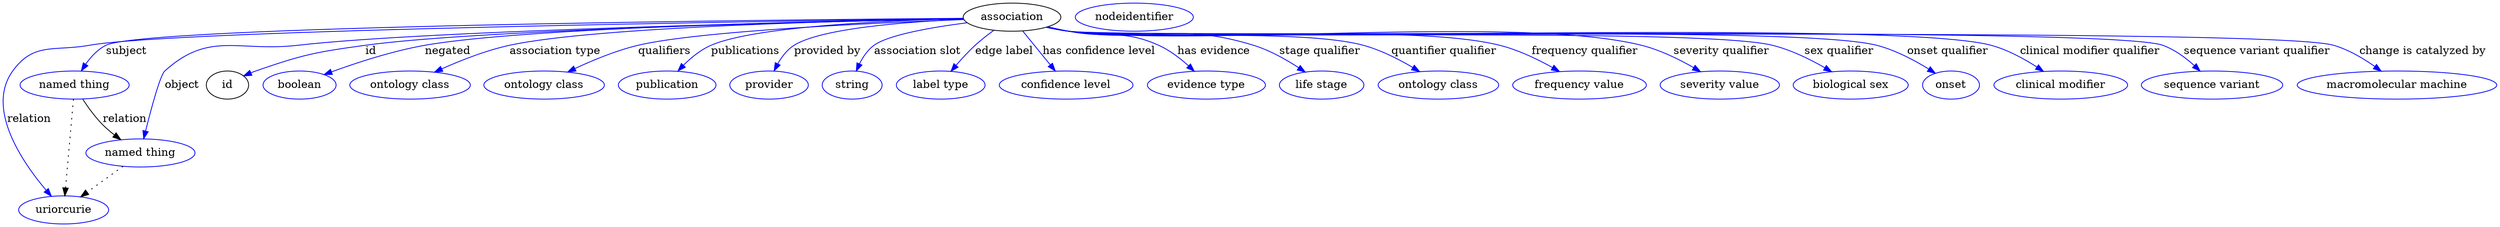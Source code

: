 digraph {
	graph [bb="0,0,2609.3,281"];
	node [label="\N"];
	association	[height=0.5,
		label=association,
		pos="1076.5,263",
		width=1.3723];
	subject	[color=blue,
		height=0.5,
		label="named thing",
		pos="75.529,177",
		width=1.5019];
	association -> subject	[color=blue,
		label=subject,
		lp="132.36,220",
		pos="e,83.332,195.3 1027.1,261.39 835.77,258.88 152.66,248.46 111.87,227 102.17,221.89 94.375,212.91 88.528,204.01",
		style=solid];
	relation	[color=blue,
		height=0.5,
		label=uriorcurie,
		pos="62.529,18",
		width=1.2492];
	association -> relation	[color=blue,
		label=relation,
		lp="24.909,134",
		pos="e,49.45,35.48 1027,262.48 853.51,263.82 273.79,265.26 92.529,227 55.06,219.09 33.998,226.71 12.529,195 -19.484,147.72 18.118,80.053 \
43.351,43.948",
		style=solid];
	object	[color=blue,
		height=0.5,
		label="named thing",
		pos="144.53,91",
		width=1.5019];
	association -> object	[color=blue,
		label=object,
		lp="191.63,177",
		pos="e,148.46,109.13 1027.1,262.3 907.21,262.45 592.04,259.44 331.53,227 260.77,218.19 226.73,243.34 174.32,195 168.62,189.75 157.73,\
147.73 150.81,119.01",
		style=solid];
	id	[height=0.5,
		pos="244.53,177",
		width=0.75];
	association -> id	[color=blue,
		label=id,
		lp="409.97,220",
		pos="e,265.57,188.74 1027.1,260.73 892.94,257.06 523.87,245.56 403.64,227 347.77,218.38 333.68,214.27 280.53,195 278.68,194.33 276.79,\
193.6 274.9,192.82",
		style=solid];
	negated	[color=blue,
		height=0.5,
		label=boolean,
		pos="327.53,177",
		width=1.0584];
	association -> negated	[color=blue,
		label=negated,
		lp="492.29,220",
		pos="e,354.48,189.83 1027.5,260.85 902.82,257.65 576.41,247.52 470,227 432.89,219.84 392.3,205.16 363.97,193.72",
		style=solid];
	"association type"	[color=blue,
		height=0.5,
		label="ontology class",
		pos="444.53,177",
		width=1.6931];
	association -> "association type"	[color=blue,
		label="association type",
		lp="605.43,220",
		pos="e,472.5,193.04 1027.4,260.76 916.09,257.62 647.62,248.04 559.72,227 532.53,220.49 503.59,208.16 481.51,197.49",
		style=solid];
	qualifiers	[color=blue,
		height=0.5,
		label="ontology class",
		pos="584.53,177",
		width=1.6931];
	association -> qualifiers	[color=blue,
		label=qualifiers,
		lp="718.58,220",
		pos="e,611.53,193.35 1027.1,262.73 953.09,262.66 809.6,257.99 692.43,227 667.42,220.39 640.94,208.45 620.48,198.01",
		style=solid];
	publications	[color=blue,
		height=0.5,
		label=publication,
		pos="713.53,177",
		width=1.3859];
	association -> publications	[color=blue,
		label=publications,
		lp="804.75,220",
		pos="e,727.59,194.56 1027.8,259.94 953.39,256.2 815.14,246.78 770.09,227 756.95,221.23 744.62,211.31 734.85,201.91",
		style=solid];
	"provided by"	[color=blue,
		height=0.5,
		label=provider,
		pos="821.53,177",
		width=1.1129];
	association -> "provided by"	[color=blue,
		label="provided by",
		lp="890.16,220",
		pos="e,829.07,194.79 1028.1,258.68 972.18,254.1 884.22,244.37 856.26,227 847.19,221.36 839.82,212.39 834.24,203.66",
		style=solid];
	"association slot"	[color=blue,
		height=0.5,
		label=string,
		pos="909.53,177",
		width=0.8403];
	association -> "association slot"	[color=blue,
		label="association slot",
		lp="984.5,220",
		pos="e,916.31,194.89 1028.5,258.41 1000.6,254.3 966.12,245.56 940.59,227 932.46,221.08 925.94,212.32 921.02,203.84",
		style=solid];
	"edge label"	[color=blue,
		height=0.5,
		label="label type",
		pos="1002.5,177",
		width=1.2425];
	association -> "edge label"	[color=blue,
		label="edge label",
		lp="1070.1,220",
		pos="e,1015,194.73 1059.7,246 1053.7,240.17 1047.1,233.42 1041.4,227 1034.5,219.31 1027.4,210.57 1021.2,202.64",
		style=solid];
	"has confidence level"	[color=blue,
		height=0.5,
		label="confidence level",
		pos="1133.5,177",
		width=1.8836];
	association -> "has confidence level"	[color=blue,
		label="has confidence level",
		lp="1165.3,220",
		pos="e,1122.1,194.85 1087.8,245.4 1095.9,233.4 1107.1,216.97 1116.3,203.33",
		style=solid];
	"has evidence"	[color=blue,
		height=0.5,
		label="evidence type",
		pos="1278.5,177",
		width=1.6379];
	association -> "has evidence"	[color=blue,
		label="has evidence",
		lp="1282.5,220",
		pos="e,1265.3,194.64 1113.2,250.9 1120.6,248.83 1128.3,246.76 1135.5,245 1175.6,235.28 1189.9,245.87 1226.5,227 1238.4,220.88 1249.5,\
211.22 1258.4,202.09",
		style=solid];
	"stage qualifier"	[color=blue,
		height=0.5,
		label="life stage",
		pos="1397.5,177",
		width=1.1742];
	association -> "stage qualifier"	[color=blue,
		label="stage qualifier",
		lp="1391,220",
		pos="e,1379.5,193.44 1112.5,250.5 1120,248.41 1128,246.44 1135.5,245 1217.5,229.37 1243.7,254.63 1322.5,227 1340.2,220.82 1357.7,209.66 \
1371.5,199.54",
		style=solid];
	"quantifier qualifier"	[color=blue,
		height=0.5,
		label="ontology class",
		pos="1518.5,177",
		width=1.6931];
	association -> "quantifier qualifier"	[color=blue,
		label="quantifier qualifier",
		lp="1518.4,220",
		pos="e,1497.4,194.12 1112.1,250.38 1119.8,248.27 1127.9,246.32 1135.5,245 1266.7,222.43 1307.1,265.59 1434.5,227 1453.8,221.15 1473.4,\
210.08 1488.8,199.94",
		style=solid];
	"frequency qualifier"	[color=blue,
		height=0.5,
		label="frequency value",
		pos="1664.5,177",
		width=1.8561];
	association -> "frequency qualifier"	[color=blue,
		label="frequency qualifier",
		lp="1661.6,220",
		pos="e,1642.1,194.01 1111.8,250.35 1119.5,248.22 1127.7,246.26 1135.5,245 1231.9,229.37 1480.4,253.02 1574.5,227 1595.4,221.24 1616.7,\
209.91 1633.4,199.59",
		style=solid];
	"severity qualifier"	[color=blue,
		height=0.5,
		label="severity value",
		pos="1808.5,177",
		width=1.6517];
	association -> "severity qualifier"	[color=blue,
		label="severity qualifier",
		lp="1799.8,220",
		pos="e,1786.5,193.84 1111.8,250.3 1119.5,248.16 1127.7,246.22 1135.5,245 1263.6,224.9 1593.4,260.91 1718.5,227 1739.5,221.31 1761,209.86 \
1777.7,199.47",
		style=solid];
	"sex qualifier"	[color=blue,
		height=0.5,
		label="biological sex",
		pos="1945.5,177",
		width=1.652];
	association -> "sex qualifier"	[color=blue,
		label="sex qualifier",
		lp="1920.9,220",
		pos="e,1922.5,193.64 1111.8,250.26 1119.5,248.13 1127.7,246.2 1135.5,245 1292.6,220.8 1696.6,266.43 1850.5,227 1872.9,221.28 1895.9,209.56 \
1913.7,199.01",
		style=solid];
	"onset qualifier"	[color=blue,
		height=0.5,
		label=onset,
		pos="2051.5,177",
		width=0.79928];
	association -> "onset qualifier"	[color=blue,
		label="onset qualifier",
		lp="2034.4,220",
		pos="e,2033.2,191.09 1111.8,250.24 1119.5,248.11 1127.7,246.19 1135.5,245 1226.1,231.21 1870.9,250.15 1959.5,227 1982.9,220.88 2007,207.79 \
2024.6,196.68",
		style=solid];
	"clinical modifier qualifier"	[color=blue,
		height=0.5,
		label="clinical modifier",
		pos="2166.5,177",
		width=1.8975];
	association -> "clinical modifier qualifier"	[color=blue,
		label="clinical modifier qualifier",
		lp="2183.7,220",
		pos="e,2144.7,194.16 1111.8,250.23 1119.5,248.09 1127.7,246.18 1135.5,245 1239.2,229.36 1977.4,254.3 2078.5,227 2099,221.46 2119.9,210.15 \
2136.2,199.78",
		style=solid];
	"sequence variant qualifier"	[color=blue,
		height=0.5,
		label="sequence variant",
		pos="2322.5,177",
		width=1.9244];
	association -> "sequence variant qualifier"	[color=blue,
		label="sequence variant qualifier",
		lp="2356.4,220",
		pos="e,2306.9,194.61 1111.8,250.21 1119.5,248.08 1127.7,246.17 1135.5,245 1197.2,235.78 2199.6,247.5 2258.5,227 2273.6,221.75 2288,211.42 \
2299.3,201.6",
		style=solid];
	"change is catalyzed by"	[color=blue,
		height=0.5,
		label="macromolecular machine",
		pos="2509.5,177",
		width=2.7701];
	association -> "change is catalyzed by"	[color=blue,
		label="change is catalyzed by",
		lp="2524.7,220",
		pos="e,2490.1,194.66 1111.8,250.19 1119.5,248.07 1127.7,246.16 1135.5,245 1206.8,234.43 2363.5,247.63 2432.5,227 2450.4,221.67 2468.1,\
210.89 2482,200.8",
		style=solid];
	subject -> relation	[pos="e,63.943,36.08 74.113,158.9 71.867,131.77 67.465,78.614 64.782,46.207",
		style=dotted];
	subject -> object	[label=relation,
		lp="130.91,134",
		pos="e,126.72,108.07 85.822,159.07 92.023,149.35 100.33,137.1 108.77,127 112.1,123.02 115.82,118.99 119.57,115.15"];
	object -> relation	[pos="e,80.499,34.559 125.92,73.889 114.76,64.223 100.4,51.791 88.172,41.203",
		style=dotted];
	association_id	[color=blue,
		height=0.5,
		label=nodeidentifier,
		pos="1203.5,263",
		width=1.6451];
}
